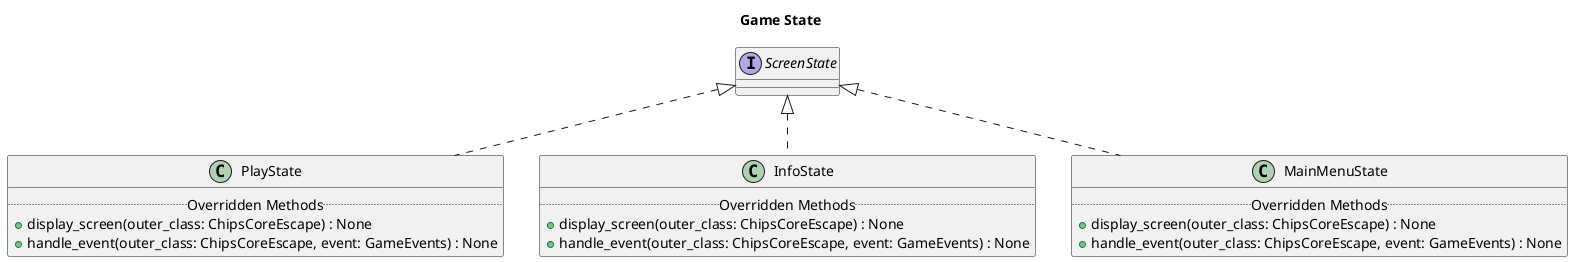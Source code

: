@startuml Game States
title Game State

class PlayState implements ScreenState{
    ..Overridden Methods..
    + display_screen(outer_class: ChipsCoreEscape) : None
    + handle_event(outer_class: ChipsCoreEscape, event: GameEvents) : None
}

class InfoState implements ScreenState{
    ..Overridden Methods..
    + display_screen(outer_class: ChipsCoreEscape) : None
    + handle_event(outer_class: ChipsCoreEscape, event: GameEvents) : None
}

class MainMenuState implements ScreenState {
    ..Overridden Methods..
    + display_screen(outer_class: ChipsCoreEscape) : None
    + handle_event(outer_class: ChipsCoreEscape, event: GameEvents) : None
}

@enduml